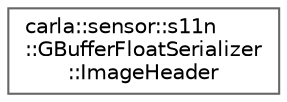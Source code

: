 digraph "类继承关系图"
{
 // INTERACTIVE_SVG=YES
 // LATEX_PDF_SIZE
  bgcolor="transparent";
  edge [fontname=Helvetica,fontsize=10,labelfontname=Helvetica,labelfontsize=10];
  node [fontname=Helvetica,fontsize=10,shape=box,height=0.2,width=0.4];
  rankdir="LR";
  Node0 [id="Node000000",label="carla::sensor::s11n\l::GBufferFloatSerializer\l::ImageHeader",height=0.2,width=0.4,color="grey40", fillcolor="white", style="filled",URL="$d8/d4f/structcarla_1_1sensor_1_1s11n_1_1GBufferFloatSerializer_1_1ImageHeader.html",tooltip=" "];
}
